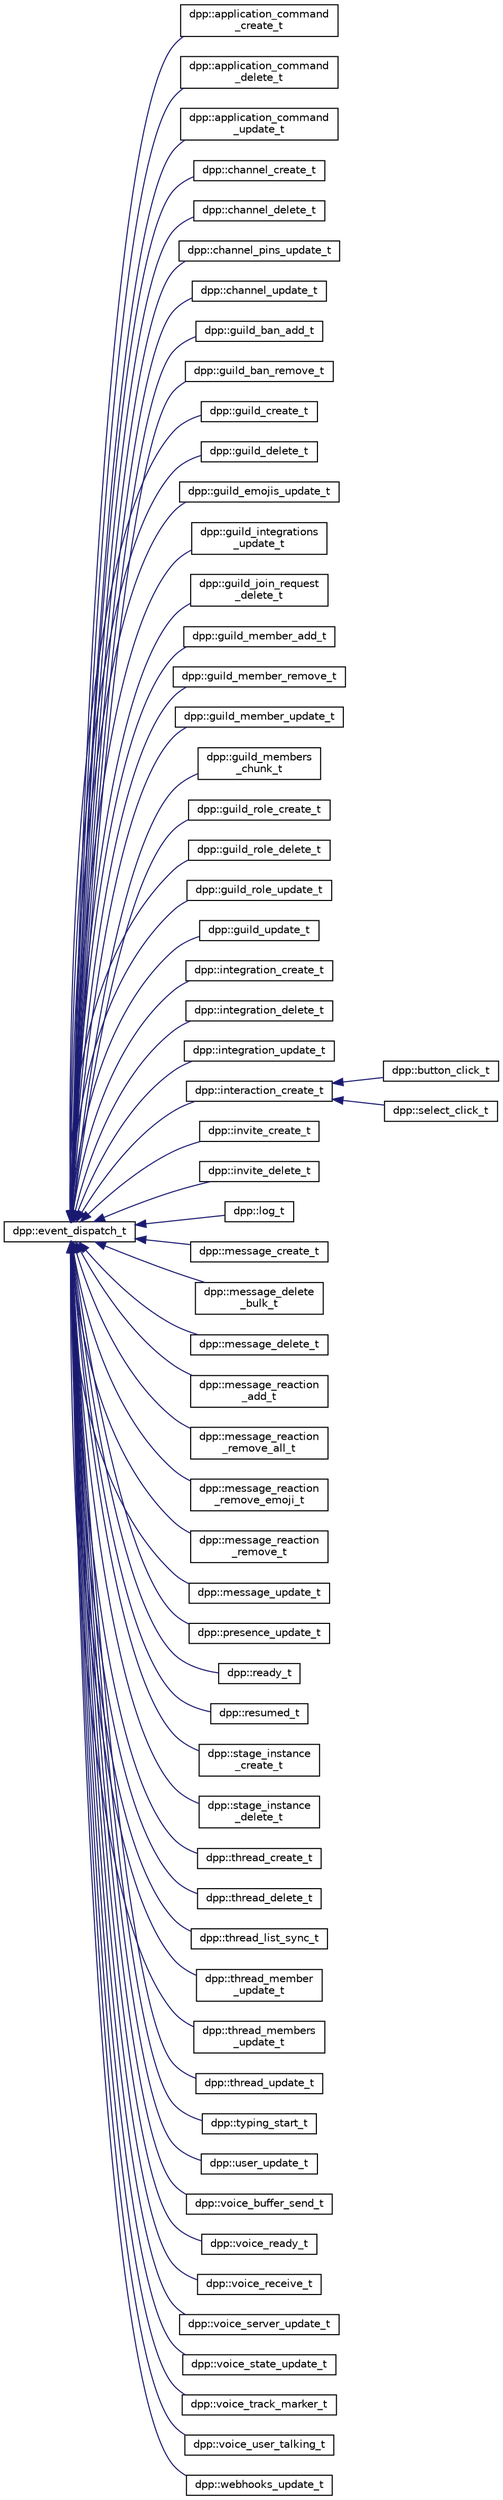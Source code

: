 digraph "Graphical Class Hierarchy"
{
 // INTERACTIVE_SVG=YES
 // LATEX_PDF_SIZE
  bgcolor="transparent";
  edge [fontname="Helvetica",fontsize="10",labelfontname="Helvetica",labelfontsize="10"];
  node [fontname="Helvetica",fontsize="10",shape=record];
  rankdir="LR";
  Node0 [label="dpp::event_dispatch_t",height=0.2,width=0.4,color="black",URL="$structdpp_1_1event__dispatch__t.html",tooltip="Base event parameter struct."];
  Node0 -> Node1 [dir="back",color="midnightblue",fontsize="10",style="solid",fontname="Helvetica"];
  Node1 [label="dpp::application_command\l_create_t",height=0.2,width=0.4,color="black",URL="$structdpp_1_1application__command__create__t.html",tooltip="Create application slash command."];
  Node0 -> Node2 [dir="back",color="midnightblue",fontsize="10",style="solid",fontname="Helvetica"];
  Node2 [label="dpp::application_command\l_delete_t",height=0.2,width=0.4,color="black",URL="$structdpp_1_1application__command__delete__t.html",tooltip=" "];
  Node0 -> Node3 [dir="back",color="midnightblue",fontsize="10",style="solid",fontname="Helvetica"];
  Node3 [label="dpp::application_command\l_update_t",height=0.2,width=0.4,color="black",URL="$structdpp_1_1application__command__update__t.html",tooltip="Update application slash command."];
  Node0 -> Node4 [dir="back",color="midnightblue",fontsize="10",style="solid",fontname="Helvetica"];
  Node4 [label="dpp::channel_create_t",height=0.2,width=0.4,color="black",URL="$structdpp_1_1channel__create__t.html",tooltip="Create channel."];
  Node0 -> Node5 [dir="back",color="midnightblue",fontsize="10",style="solid",fontname="Helvetica"];
  Node5 [label="dpp::channel_delete_t",height=0.2,width=0.4,color="black",URL="$structdpp_1_1channel__delete__t.html",tooltip="Delete channel."];
  Node0 -> Node6 [dir="back",color="midnightblue",fontsize="10",style="solid",fontname="Helvetica"];
  Node6 [label="dpp::channel_pins_update_t",height=0.2,width=0.4,color="black",URL="$structdpp_1_1channel__pins__update__t.html",tooltip="Channel pins update."];
  Node0 -> Node7 [dir="back",color="midnightblue",fontsize="10",style="solid",fontname="Helvetica"];
  Node7 [label="dpp::channel_update_t",height=0.2,width=0.4,color="black",URL="$structdpp_1_1channel__update__t.html",tooltip="Update channel."];
  Node0 -> Node8 [dir="back",color="midnightblue",fontsize="10",style="solid",fontname="Helvetica"];
  Node8 [label="dpp::guild_ban_add_t",height=0.2,width=0.4,color="black",URL="$structdpp_1_1guild__ban__add__t.html",tooltip="Guild ban add."];
  Node0 -> Node9 [dir="back",color="midnightblue",fontsize="10",style="solid",fontname="Helvetica"];
  Node9 [label="dpp::guild_ban_remove_t",height=0.2,width=0.4,color="black",URL="$structdpp_1_1guild__ban__remove__t.html",tooltip="Guild ban remove."];
  Node0 -> Node10 [dir="back",color="midnightblue",fontsize="10",style="solid",fontname="Helvetica"];
  Node10 [label="dpp::guild_create_t",height=0.2,width=0.4,color="black",URL="$structdpp_1_1guild__create__t.html",tooltip="Create guild."];
  Node0 -> Node11 [dir="back",color="midnightblue",fontsize="10",style="solid",fontname="Helvetica"];
  Node11 [label="dpp::guild_delete_t",height=0.2,width=0.4,color="black",URL="$structdpp_1_1guild__delete__t.html",tooltip="Delete guild."];
  Node0 -> Node12 [dir="back",color="midnightblue",fontsize="10",style="solid",fontname="Helvetica"];
  Node12 [label="dpp::guild_emojis_update_t",height=0.2,width=0.4,color="black",URL="$structdpp_1_1guild__emojis__update__t.html",tooltip="Guild emojis update."];
  Node0 -> Node13 [dir="back",color="midnightblue",fontsize="10",style="solid",fontname="Helvetica"];
  Node13 [label="dpp::guild_integrations\l_update_t",height=0.2,width=0.4,color="black",URL="$structdpp_1_1guild__integrations__update__t.html",tooltip="Guild integrations update."];
  Node0 -> Node14 [dir="back",color="midnightblue",fontsize="10",style="solid",fontname="Helvetica"];
  Node14 [label="dpp::guild_join_request\l_delete_t",height=0.2,width=0.4,color="black",URL="$structdpp_1_1guild__join__request__delete__t.html",tooltip="Guild join request delete (user declined membership screening)"];
  Node0 -> Node15 [dir="back",color="midnightblue",fontsize="10",style="solid",fontname="Helvetica"];
  Node15 [label="dpp::guild_member_add_t",height=0.2,width=0.4,color="black",URL="$structdpp_1_1guild__member__add__t.html",tooltip="Guild member add."];
  Node0 -> Node16 [dir="back",color="midnightblue",fontsize="10",style="solid",fontname="Helvetica"];
  Node16 [label="dpp::guild_member_remove_t",height=0.2,width=0.4,color="black",URL="$structdpp_1_1guild__member__remove__t.html",tooltip="Guild member remove."];
  Node0 -> Node17 [dir="back",color="midnightblue",fontsize="10",style="solid",fontname="Helvetica"];
  Node17 [label="dpp::guild_member_update_t",height=0.2,width=0.4,color="black",URL="$structdpp_1_1guild__member__update__t.html",tooltip="Guild member update."];
  Node0 -> Node18 [dir="back",color="midnightblue",fontsize="10",style="solid",fontname="Helvetica"];
  Node18 [label="dpp::guild_members\l_chunk_t",height=0.2,width=0.4,color="black",URL="$structdpp_1_1guild__members__chunk__t.html",tooltip="Guild members chunk."];
  Node0 -> Node19 [dir="back",color="midnightblue",fontsize="10",style="solid",fontname="Helvetica"];
  Node19 [label="dpp::guild_role_create_t",height=0.2,width=0.4,color="black",URL="$structdpp_1_1guild__role__create__t.html",tooltip="Guild role create."];
  Node0 -> Node20 [dir="back",color="midnightblue",fontsize="10",style="solid",fontname="Helvetica"];
  Node20 [label="dpp::guild_role_delete_t",height=0.2,width=0.4,color="black",URL="$structdpp_1_1guild__role__delete__t.html",tooltip="Guild role delete."];
  Node0 -> Node21 [dir="back",color="midnightblue",fontsize="10",style="solid",fontname="Helvetica"];
  Node21 [label="dpp::guild_role_update_t",height=0.2,width=0.4,color="black",URL="$structdpp_1_1guild__role__update__t.html",tooltip="Guild role update."];
  Node0 -> Node22 [dir="back",color="midnightblue",fontsize="10",style="solid",fontname="Helvetica"];
  Node22 [label="dpp::guild_update_t",height=0.2,width=0.4,color="black",URL="$structdpp_1_1guild__update__t.html",tooltip="Guild update."];
  Node0 -> Node23 [dir="back",color="midnightblue",fontsize="10",style="solid",fontname="Helvetica"];
  Node23 [label="dpp::integration_create_t",height=0.2,width=0.4,color="black",URL="$structdpp_1_1integration__create__t.html",tooltip="Integration create."];
  Node0 -> Node24 [dir="back",color="midnightblue",fontsize="10",style="solid",fontname="Helvetica"];
  Node24 [label="dpp::integration_delete_t",height=0.2,width=0.4,color="black",URL="$structdpp_1_1integration__delete__t.html",tooltip="Integration delete."];
  Node0 -> Node25 [dir="back",color="midnightblue",fontsize="10",style="solid",fontname="Helvetica"];
  Node25 [label="dpp::integration_update_t",height=0.2,width=0.4,color="black",URL="$structdpp_1_1integration__update__t.html",tooltip="Integration update."];
  Node0 -> Node26 [dir="back",color="midnightblue",fontsize="10",style="solid",fontname="Helvetica"];
  Node26 [label="dpp::interaction_create_t",height=0.2,width=0.4,color="black",URL="$structdpp_1_1interaction__create__t.html",tooltip="Create interaction."];
  Node26 -> Node27 [dir="back",color="midnightblue",fontsize="10",style="solid",fontname="Helvetica"];
  Node27 [label="dpp::button_click_t",height=0.2,width=0.4,color="black",URL="$structdpp_1_1button__click__t.html",tooltip="Click on button."];
  Node26 -> Node28 [dir="back",color="midnightblue",fontsize="10",style="solid",fontname="Helvetica"];
  Node28 [label="dpp::select_click_t",height=0.2,width=0.4,color="black",URL="$structdpp_1_1select__click__t.html",tooltip="Click on select."];
  Node0 -> Node29 [dir="back",color="midnightblue",fontsize="10",style="solid",fontname="Helvetica"];
  Node29 [label="dpp::invite_create_t",height=0.2,width=0.4,color="black",URL="$structdpp_1_1invite__create__t.html",tooltip="Invite create."];
  Node0 -> Node30 [dir="back",color="midnightblue",fontsize="10",style="solid",fontname="Helvetica"];
  Node30 [label="dpp::invite_delete_t",height=0.2,width=0.4,color="black",URL="$structdpp_1_1invite__delete__t.html",tooltip="Invite delete."];
  Node0 -> Node31 [dir="back",color="midnightblue",fontsize="10",style="solid",fontname="Helvetica"];
  Node31 [label="dpp::log_t",height=0.2,width=0.4,color="black",URL="$structdpp_1_1log__t.html",tooltip="Log messages."];
  Node0 -> Node32 [dir="back",color="midnightblue",fontsize="10",style="solid",fontname="Helvetica"];
  Node32 [label="dpp::message_create_t",height=0.2,width=0.4,color="black",URL="$structdpp_1_1message__create__t.html",tooltip="Create message."];
  Node0 -> Node33 [dir="back",color="midnightblue",fontsize="10",style="solid",fontname="Helvetica"];
  Node33 [label="dpp::message_delete\l_bulk_t",height=0.2,width=0.4,color="black",URL="$structdpp_1_1message__delete__bulk__t.html",tooltip="Message delete bulk."];
  Node0 -> Node34 [dir="back",color="midnightblue",fontsize="10",style="solid",fontname="Helvetica"];
  Node34 [label="dpp::message_delete_t",height=0.2,width=0.4,color="black",URL="$structdpp_1_1message__delete__t.html",tooltip="Message Deleted."];
  Node0 -> Node35 [dir="back",color="midnightblue",fontsize="10",style="solid",fontname="Helvetica"];
  Node35 [label="dpp::message_reaction\l_add_t",height=0.2,width=0.4,color="black",URL="$structdpp_1_1message__reaction__add__t.html",tooltip="Message reaction add."];
  Node0 -> Node36 [dir="back",color="midnightblue",fontsize="10",style="solid",fontname="Helvetica"];
  Node36 [label="dpp::message_reaction\l_remove_all_t",height=0.2,width=0.4,color="black",URL="$structdpp_1_1message__reaction__remove__all__t.html",tooltip="Message remove all reactions."];
  Node0 -> Node37 [dir="back",color="midnightblue",fontsize="10",style="solid",fontname="Helvetica"];
  Node37 [label="dpp::message_reaction\l_remove_emoji_t",height=0.2,width=0.4,color="black",URL="$structdpp_1_1message__reaction__remove__emoji__t.html",tooltip="Message remove emoji."];
  Node0 -> Node38 [dir="back",color="midnightblue",fontsize="10",style="solid",fontname="Helvetica"];
  Node38 [label="dpp::message_reaction\l_remove_t",height=0.2,width=0.4,color="black",URL="$structdpp_1_1message__reaction__remove__t.html",tooltip="Message reaction remove."];
  Node0 -> Node39 [dir="back",color="midnightblue",fontsize="10",style="solid",fontname="Helvetica"];
  Node39 [label="dpp::message_update_t",height=0.2,width=0.4,color="black",URL="$structdpp_1_1message__update__t.html",tooltip="Message update."];
  Node0 -> Node40 [dir="back",color="midnightblue",fontsize="10",style="solid",fontname="Helvetica"];
  Node40 [label="dpp::presence_update_t",height=0.2,width=0.4,color="black",URL="$structdpp_1_1presence__update__t.html",tooltip="Presence update."];
  Node0 -> Node41 [dir="back",color="midnightblue",fontsize="10",style="solid",fontname="Helvetica"];
  Node41 [label="dpp::ready_t",height=0.2,width=0.4,color="black",URL="$structdpp_1_1ready__t.html",tooltip="Session ready."];
  Node0 -> Node42 [dir="back",color="midnightblue",fontsize="10",style="solid",fontname="Helvetica"];
  Node42 [label="dpp::resumed_t",height=0.2,width=0.4,color="black",URL="$structdpp_1_1resumed__t.html",tooltip="Session resumed."];
  Node0 -> Node43 [dir="back",color="midnightblue",fontsize="10",style="solid",fontname="Helvetica"];
  Node43 [label="dpp::stage_instance\l_create_t",height=0.2,width=0.4,color="black",URL="$structdpp_1_1stage__instance__create__t.html",tooltip="Create stage instance."];
  Node0 -> Node44 [dir="back",color="midnightblue",fontsize="10",style="solid",fontname="Helvetica"];
  Node44 [label="dpp::stage_instance\l_delete_t",height=0.2,width=0.4,color="black",URL="$structdpp_1_1stage__instance__delete__t.html",tooltip="Delete stage instance."];
  Node0 -> Node45 [dir="back",color="midnightblue",fontsize="10",style="solid",fontname="Helvetica"];
  Node45 [label="dpp::thread_create_t",height=0.2,width=0.4,color="black",URL="$structdpp_1_1thread__create__t.html",tooltip="Thread Create."];
  Node0 -> Node46 [dir="back",color="midnightblue",fontsize="10",style="solid",fontname="Helvetica"];
  Node46 [label="dpp::thread_delete_t",height=0.2,width=0.4,color="black",URL="$structdpp_1_1thread__delete__t.html",tooltip=" "];
  Node0 -> Node47 [dir="back",color="midnightblue",fontsize="10",style="solid",fontname="Helvetica"];
  Node47 [label="dpp::thread_list_sync_t",height=0.2,width=0.4,color="black",URL="$structdpp_1_1thread__list__sync__t.html",tooltip="Thread List Sync."];
  Node0 -> Node48 [dir="back",color="midnightblue",fontsize="10",style="solid",fontname="Helvetica"];
  Node48 [label="dpp::thread_member\l_update_t",height=0.2,width=0.4,color="black",URL="$structdpp_1_1thread__member__update__t.html",tooltip="Thread Member Update."];
  Node0 -> Node49 [dir="back",color="midnightblue",fontsize="10",style="solid",fontname="Helvetica"];
  Node49 [label="dpp::thread_members\l_update_t",height=0.2,width=0.4,color="black",URL="$structdpp_1_1thread__members__update__t.html",tooltip="Thread Members Update."];
  Node0 -> Node50 [dir="back",color="midnightblue",fontsize="10",style="solid",fontname="Helvetica"];
  Node50 [label="dpp::thread_update_t",height=0.2,width=0.4,color="black",URL="$structdpp_1_1thread__update__t.html",tooltip="Thread Update."];
  Node0 -> Node51 [dir="back",color="midnightblue",fontsize="10",style="solid",fontname="Helvetica"];
  Node51 [label="dpp::typing_start_t",height=0.2,width=0.4,color="black",URL="$structdpp_1_1typing__start__t.html",tooltip="Typing start."];
  Node0 -> Node52 [dir="back",color="midnightblue",fontsize="10",style="solid",fontname="Helvetica"];
  Node52 [label="dpp::user_update_t",height=0.2,width=0.4,color="black",URL="$structdpp_1_1user__update__t.html",tooltip=" "];
  Node0 -> Node53 [dir="back",color="midnightblue",fontsize="10",style="solid",fontname="Helvetica"];
  Node53 [label="dpp::voice_buffer_send_t",height=0.2,width=0.4,color="black",URL="$structdpp_1_1voice__buffer__send__t.html",tooltip="voice buffer send"];
  Node0 -> Node54 [dir="back",color="midnightblue",fontsize="10",style="solid",fontname="Helvetica"];
  Node54 [label="dpp::voice_ready_t",height=0.2,width=0.4,color="black",URL="$structdpp_1_1voice__ready__t.html",tooltip="voice user talking"];
  Node0 -> Node55 [dir="back",color="midnightblue",fontsize="10",style="solid",fontname="Helvetica"];
  Node55 [label="dpp::voice_receive_t",height=0.2,width=0.4,color="black",URL="$structdpp_1_1voice__receive__t.html",tooltip="voice receive packet"];
  Node0 -> Node56 [dir="back",color="midnightblue",fontsize="10",style="solid",fontname="Helvetica"];
  Node56 [label="dpp::voice_server_update_t",height=0.2,width=0.4,color="black",URL="$structdpp_1_1voice__server__update__t.html",tooltip="Voice server update."];
  Node0 -> Node57 [dir="back",color="midnightblue",fontsize="10",style="solid",fontname="Helvetica"];
  Node57 [label="dpp::voice_state_update_t",height=0.2,width=0.4,color="black",URL="$structdpp_1_1voice__state__update__t.html",tooltip="Voice state update."];
  Node0 -> Node58 [dir="back",color="midnightblue",fontsize="10",style="solid",fontname="Helvetica"];
  Node58 [label="dpp::voice_track_marker_t",height=0.2,width=0.4,color="black",URL="$structdpp_1_1voice__track__marker__t.html",tooltip="Voice state update."];
  Node0 -> Node59 [dir="back",color="midnightblue",fontsize="10",style="solid",fontname="Helvetica"];
  Node59 [label="dpp::voice_user_talking_t",height=0.2,width=0.4,color="black",URL="$structdpp_1_1voice__user__talking__t.html",tooltip="voice user talking"];
  Node0 -> Node60 [dir="back",color="midnightblue",fontsize="10",style="solid",fontname="Helvetica"];
  Node60 [label="dpp::webhooks_update_t",height=0.2,width=0.4,color="black",URL="$structdpp_1_1webhooks__update__t.html",tooltip="Webhooks update."];
}
